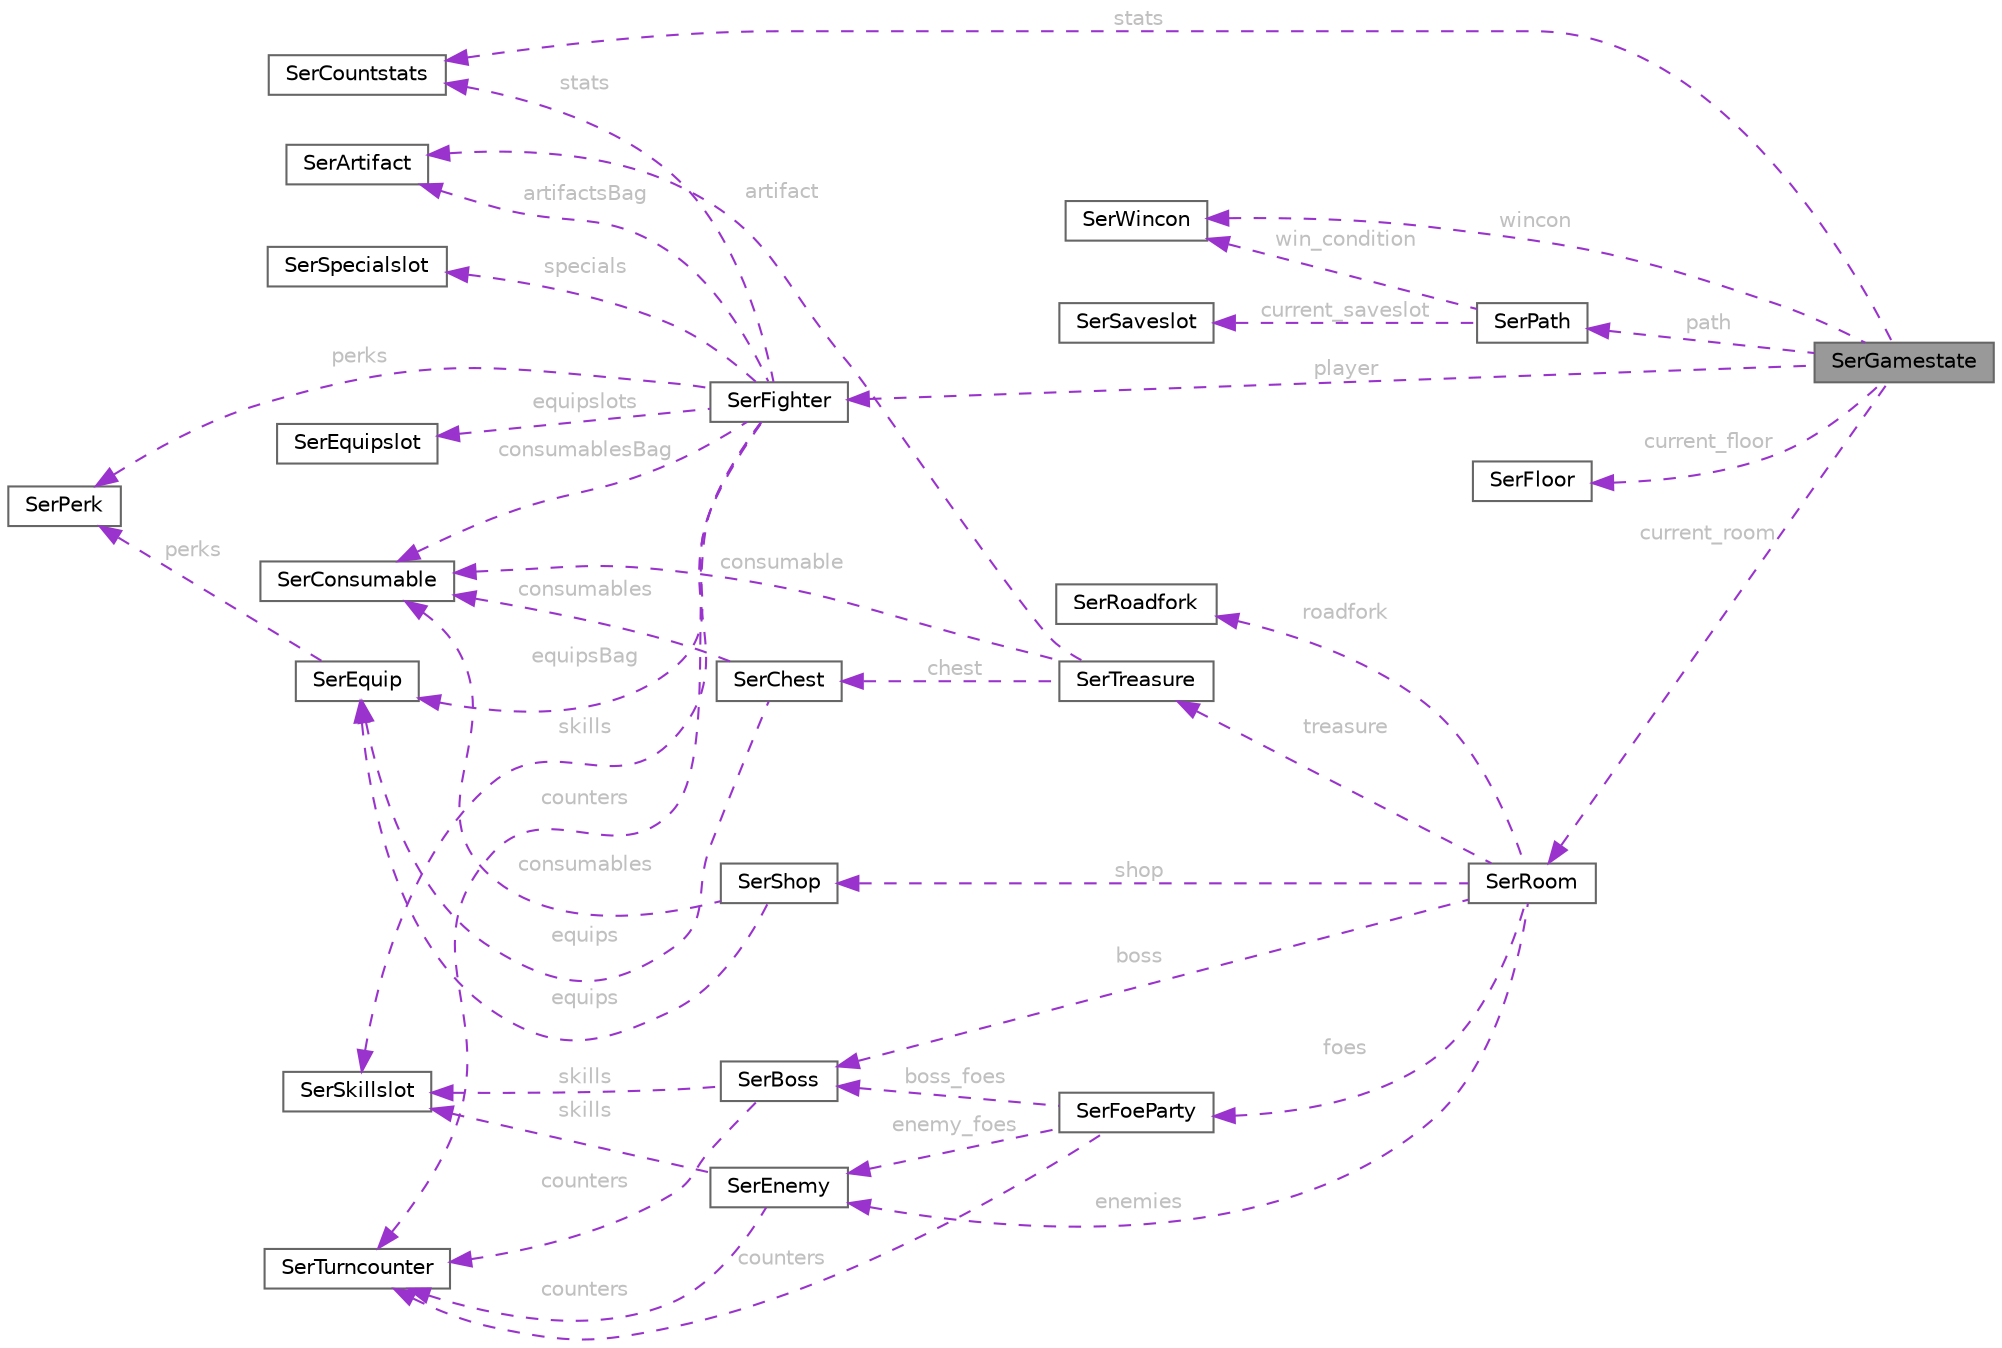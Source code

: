 digraph "SerGamestate"
{
 // LATEX_PDF_SIZE
  bgcolor="transparent";
  edge [fontname=Helvetica,fontsize=10,labelfontname=Helvetica,labelfontsize=10];
  node [fontname=Helvetica,fontsize=10,shape=box,height=0.2,width=0.4];
  rankdir="LR";
  Node1 [id="Node000001",label="SerGamestate",height=0.2,width=0.4,color="gray40", fillcolor="grey60", style="filled", fontcolor="black",tooltip="Serialized Gamestate."];
  Node2 -> Node1 [id="edge1_Node000001_Node000002",dir="back",color="darkorchid3",style="dashed",tooltip=" ",label=" stats",fontcolor="grey" ];
  Node2 [id="Node000002",label="SerCountstats",height=0.2,width=0.4,color="gray40", fillcolor="white", style="filled",URL="$structSerCountstats.html",tooltip="Serialized countStats."];
  Node3 -> Node1 [id="edge2_Node000001_Node000003",dir="back",color="darkorchid3",style="dashed",tooltip=" ",label=" wincon",fontcolor="grey" ];
  Node3 [id="Node000003",label="SerWincon",height=0.2,width=0.4,color="gray40", fillcolor="white", style="filled",URL="$structSerWincon.html",tooltip="Serialized Wincon."];
  Node4 -> Node1 [id="edge3_Node000001_Node000004",dir="back",color="darkorchid3",style="dashed",tooltip=" ",label=" path",fontcolor="grey" ];
  Node4 [id="Node000004",label="SerPath",height=0.2,width=0.4,color="gray40", fillcolor="white", style="filled",URL="$structSerPath.html",tooltip="Serialized SerPath."];
  Node3 -> Node4 [id="edge4_Node000004_Node000003",dir="back",color="darkorchid3",style="dashed",tooltip=" ",label=" win_condition",fontcolor="grey" ];
  Node5 -> Node4 [id="edge5_Node000004_Node000005",dir="back",color="darkorchid3",style="dashed",tooltip=" ",label=" current_saveslot",fontcolor="grey" ];
  Node5 [id="Node000005",label="SerSaveslot",height=0.2,width=0.4,color="gray40", fillcolor="white", style="filled",URL="$structSerSaveslot.html",tooltip="Serialized Saveslot."];
  Node6 -> Node1 [id="edge6_Node000001_Node000006",dir="back",color="darkorchid3",style="dashed",tooltip=" ",label=" player",fontcolor="grey" ];
  Node6 [id="Node000006",label="SerFighter",height=0.2,width=0.4,color="gray40", fillcolor="white", style="filled",URL="$structSerFighter.html",tooltip="Serialized Fighter."];
  Node7 -> Node6 [id="edge7_Node000006_Node000007",dir="back",color="darkorchid3",style="dashed",tooltip=" ",label=" specials",fontcolor="grey" ];
  Node7 [id="Node000007",label="SerSpecialslot",height=0.2,width=0.4,color="gray40", fillcolor="white", style="filled",URL="$structSerSpecialslot.html",tooltip="Serialized Specialslot."];
  Node8 -> Node6 [id="edge8_Node000006_Node000008",dir="back",color="darkorchid3",style="dashed",tooltip=" ",label=" skills",fontcolor="grey" ];
  Node8 [id="Node000008",label="SerSkillslot",height=0.2,width=0.4,color="gray40", fillcolor="white", style="filled",URL="$structSerSkillslot.html",tooltip="Serialized Skillslot."];
  Node9 -> Node6 [id="edge9_Node000006_Node000009",dir="back",color="darkorchid3",style="dashed",tooltip=" ",label=" counters",fontcolor="grey" ];
  Node9 [id="Node000009",label="SerTurncounter",height=0.2,width=0.4,color="gray40", fillcolor="white", style="filled",URL="$structSerTurncounter.html",tooltip="Serialized Turncounter."];
  Node10 -> Node6 [id="edge10_Node000006_Node000010",dir="back",color="darkorchid3",style="dashed",tooltip=" ",label=" perks",fontcolor="grey" ];
  Node10 [id="Node000010",label="SerPerk",height=0.2,width=0.4,color="gray40", fillcolor="white", style="filled",URL="$structSerPerk.html",tooltip="Serialized Perk."];
  Node11 -> Node6 [id="edge11_Node000006_Node000011",dir="back",color="darkorchid3",style="dashed",tooltip=" ",label=" equipslots",fontcolor="grey" ];
  Node11 [id="Node000011",label="SerEquipslot",height=0.2,width=0.4,color="gray40", fillcolor="white", style="filled",URL="$structSerEquipslot.html",tooltip="Serialized Equipslot."];
  Node12 -> Node6 [id="edge12_Node000006_Node000012",dir="back",color="darkorchid3",style="dashed",tooltip=" ",label=" equipsBag",fontcolor="grey" ];
  Node12 [id="Node000012",label="SerEquip",height=0.2,width=0.4,color="gray40", fillcolor="white", style="filled",URL="$structSerEquip.html",tooltip="Serialized Equip."];
  Node10 -> Node12 [id="edge13_Node000012_Node000010",dir="back",color="darkorchid3",style="dashed",tooltip=" ",label=" perks",fontcolor="grey" ];
  Node13 -> Node6 [id="edge14_Node000006_Node000013",dir="back",color="darkorchid3",style="dashed",tooltip=" ",label=" consumablesBag",fontcolor="grey" ];
  Node13 [id="Node000013",label="SerConsumable",height=0.2,width=0.4,color="gray40", fillcolor="white", style="filled",URL="$structSerConsumable.html",tooltip="Serialized Consumable."];
  Node14 -> Node6 [id="edge15_Node000006_Node000014",dir="back",color="darkorchid3",style="dashed",tooltip=" ",label=" artifactsBag",fontcolor="grey" ];
  Node14 [id="Node000014",label="SerArtifact",height=0.2,width=0.4,color="gray40", fillcolor="white", style="filled",URL="$structSerArtifact.html",tooltip="Serialized Artifact."];
  Node2 -> Node6 [id="edge16_Node000006_Node000002",dir="back",color="darkorchid3",style="dashed",tooltip=" ",label=" stats",fontcolor="grey" ];
  Node15 -> Node1 [id="edge17_Node000001_Node000015",dir="back",color="darkorchid3",style="dashed",tooltip=" ",label=" current_floor",fontcolor="grey" ];
  Node15 [id="Node000015",label="SerFloor",height=0.2,width=0.4,color="gray40", fillcolor="white", style="filled",URL="$structSerFloor.html",tooltip="Serialized Floor."];
  Node16 -> Node1 [id="edge18_Node000001_Node000016",dir="back",color="darkorchid3",style="dashed",tooltip=" ",label=" current_room",fontcolor="grey" ];
  Node16 [id="Node000016",label="SerRoom",height=0.2,width=0.4,color="gray40", fillcolor="white", style="filled",URL="$structSerRoom.html",tooltip="Serialized Room."];
  Node17 -> Node16 [id="edge19_Node000016_Node000017",dir="back",color="darkorchid3",style="dashed",tooltip=" ",label=" shop",fontcolor="grey" ];
  Node17 [id="Node000017",label="SerShop",height=0.2,width=0.4,color="gray40", fillcolor="white", style="filled",URL="$structSerShop.html",tooltip="Serialized Shop."];
  Node12 -> Node17 [id="edge20_Node000017_Node000012",dir="back",color="darkorchid3",style="dashed",tooltip=" ",label=" equips",fontcolor="grey" ];
  Node13 -> Node17 [id="edge21_Node000017_Node000013",dir="back",color="darkorchid3",style="dashed",tooltip=" ",label=" consumables",fontcolor="grey" ];
  Node18 -> Node16 [id="edge22_Node000016_Node000018",dir="back",color="darkorchid3",style="dashed",tooltip=" ",label=" roadfork",fontcolor="grey" ];
  Node18 [id="Node000018",label="SerRoadfork",height=0.2,width=0.4,color="gray40", fillcolor="white", style="filled",URL="$structSerRoadfork.html",tooltip="Serialized Roadfork."];
  Node19 -> Node16 [id="edge23_Node000016_Node000019",dir="back",color="darkorchid3",style="dashed",tooltip=" ",label=" treasure",fontcolor="grey" ];
  Node19 [id="Node000019",label="SerTreasure",height=0.2,width=0.4,color="gray40", fillcolor="white", style="filled",URL="$structSerTreasure.html",tooltip="Serialized Treasure."];
  Node20 -> Node19 [id="edge24_Node000019_Node000020",dir="back",color="darkorchid3",style="dashed",tooltip=" ",label=" chest",fontcolor="grey" ];
  Node20 [id="Node000020",label="SerChest",height=0.2,width=0.4,color="gray40", fillcolor="white", style="filled",URL="$structSerChest.html",tooltip="Serialized Chest."];
  Node13 -> Node20 [id="edge25_Node000020_Node000013",dir="back",color="darkorchid3",style="dashed",tooltip=" ",label=" consumables",fontcolor="grey" ];
  Node12 -> Node20 [id="edge26_Node000020_Node000012",dir="back",color="darkorchid3",style="dashed",tooltip=" ",label=" equips",fontcolor="grey" ];
  Node13 -> Node19 [id="edge27_Node000019_Node000013",dir="back",color="darkorchid3",style="dashed",tooltip=" ",label=" consumable",fontcolor="grey" ];
  Node14 -> Node19 [id="edge28_Node000019_Node000014",dir="back",color="darkorchid3",style="dashed",tooltip=" ",label=" artifact",fontcolor="grey" ];
  Node21 -> Node16 [id="edge29_Node000016_Node000021",dir="back",color="darkorchid3",style="dashed",tooltip=" ",label=" boss",fontcolor="grey" ];
  Node21 [id="Node000021",label="SerBoss",height=0.2,width=0.4,color="gray40", fillcolor="white", style="filled",URL="$structSerBoss.html",tooltip="Serialized Boss."];
  Node8 -> Node21 [id="edge30_Node000021_Node000008",dir="back",color="darkorchid3",style="dashed",tooltip=" ",label=" skills",fontcolor="grey" ];
  Node9 -> Node21 [id="edge31_Node000021_Node000009",dir="back",color="darkorchid3",style="dashed",tooltip=" ",label=" counters",fontcolor="grey" ];
  Node22 -> Node16 [id="edge32_Node000016_Node000022",dir="back",color="darkorchid3",style="dashed",tooltip=" ",label=" enemies",fontcolor="grey" ];
  Node22 [id="Node000022",label="SerEnemy",height=0.2,width=0.4,color="gray40", fillcolor="white", style="filled",URL="$structSerEnemy.html",tooltip="Serialized Enemy."];
  Node8 -> Node22 [id="edge33_Node000022_Node000008",dir="back",color="darkorchid3",style="dashed",tooltip=" ",label=" skills",fontcolor="grey" ];
  Node9 -> Node22 [id="edge34_Node000022_Node000009",dir="back",color="darkorchid3",style="dashed",tooltip=" ",label=" counters",fontcolor="grey" ];
  Node23 -> Node16 [id="edge35_Node000016_Node000023",dir="back",color="darkorchid3",style="dashed",tooltip=" ",label=" foes",fontcolor="grey" ];
  Node23 [id="Node000023",label="SerFoeParty",height=0.2,width=0.4,color="gray40", fillcolor="white", style="filled",URL="$structSerFoeParty.html",tooltip="Serialized FoeParty."];
  Node9 -> Node23 [id="edge36_Node000023_Node000009",dir="back",color="darkorchid3",style="dashed",tooltip=" ",label=" counters",fontcolor="grey" ];
  Node22 -> Node23 [id="edge37_Node000023_Node000022",dir="back",color="darkorchid3",style="dashed",tooltip=" ",label=" enemy_foes",fontcolor="grey" ];
  Node21 -> Node23 [id="edge38_Node000023_Node000021",dir="back",color="darkorchid3",style="dashed",tooltip=" ",label=" boss_foes",fontcolor="grey" ];
}
